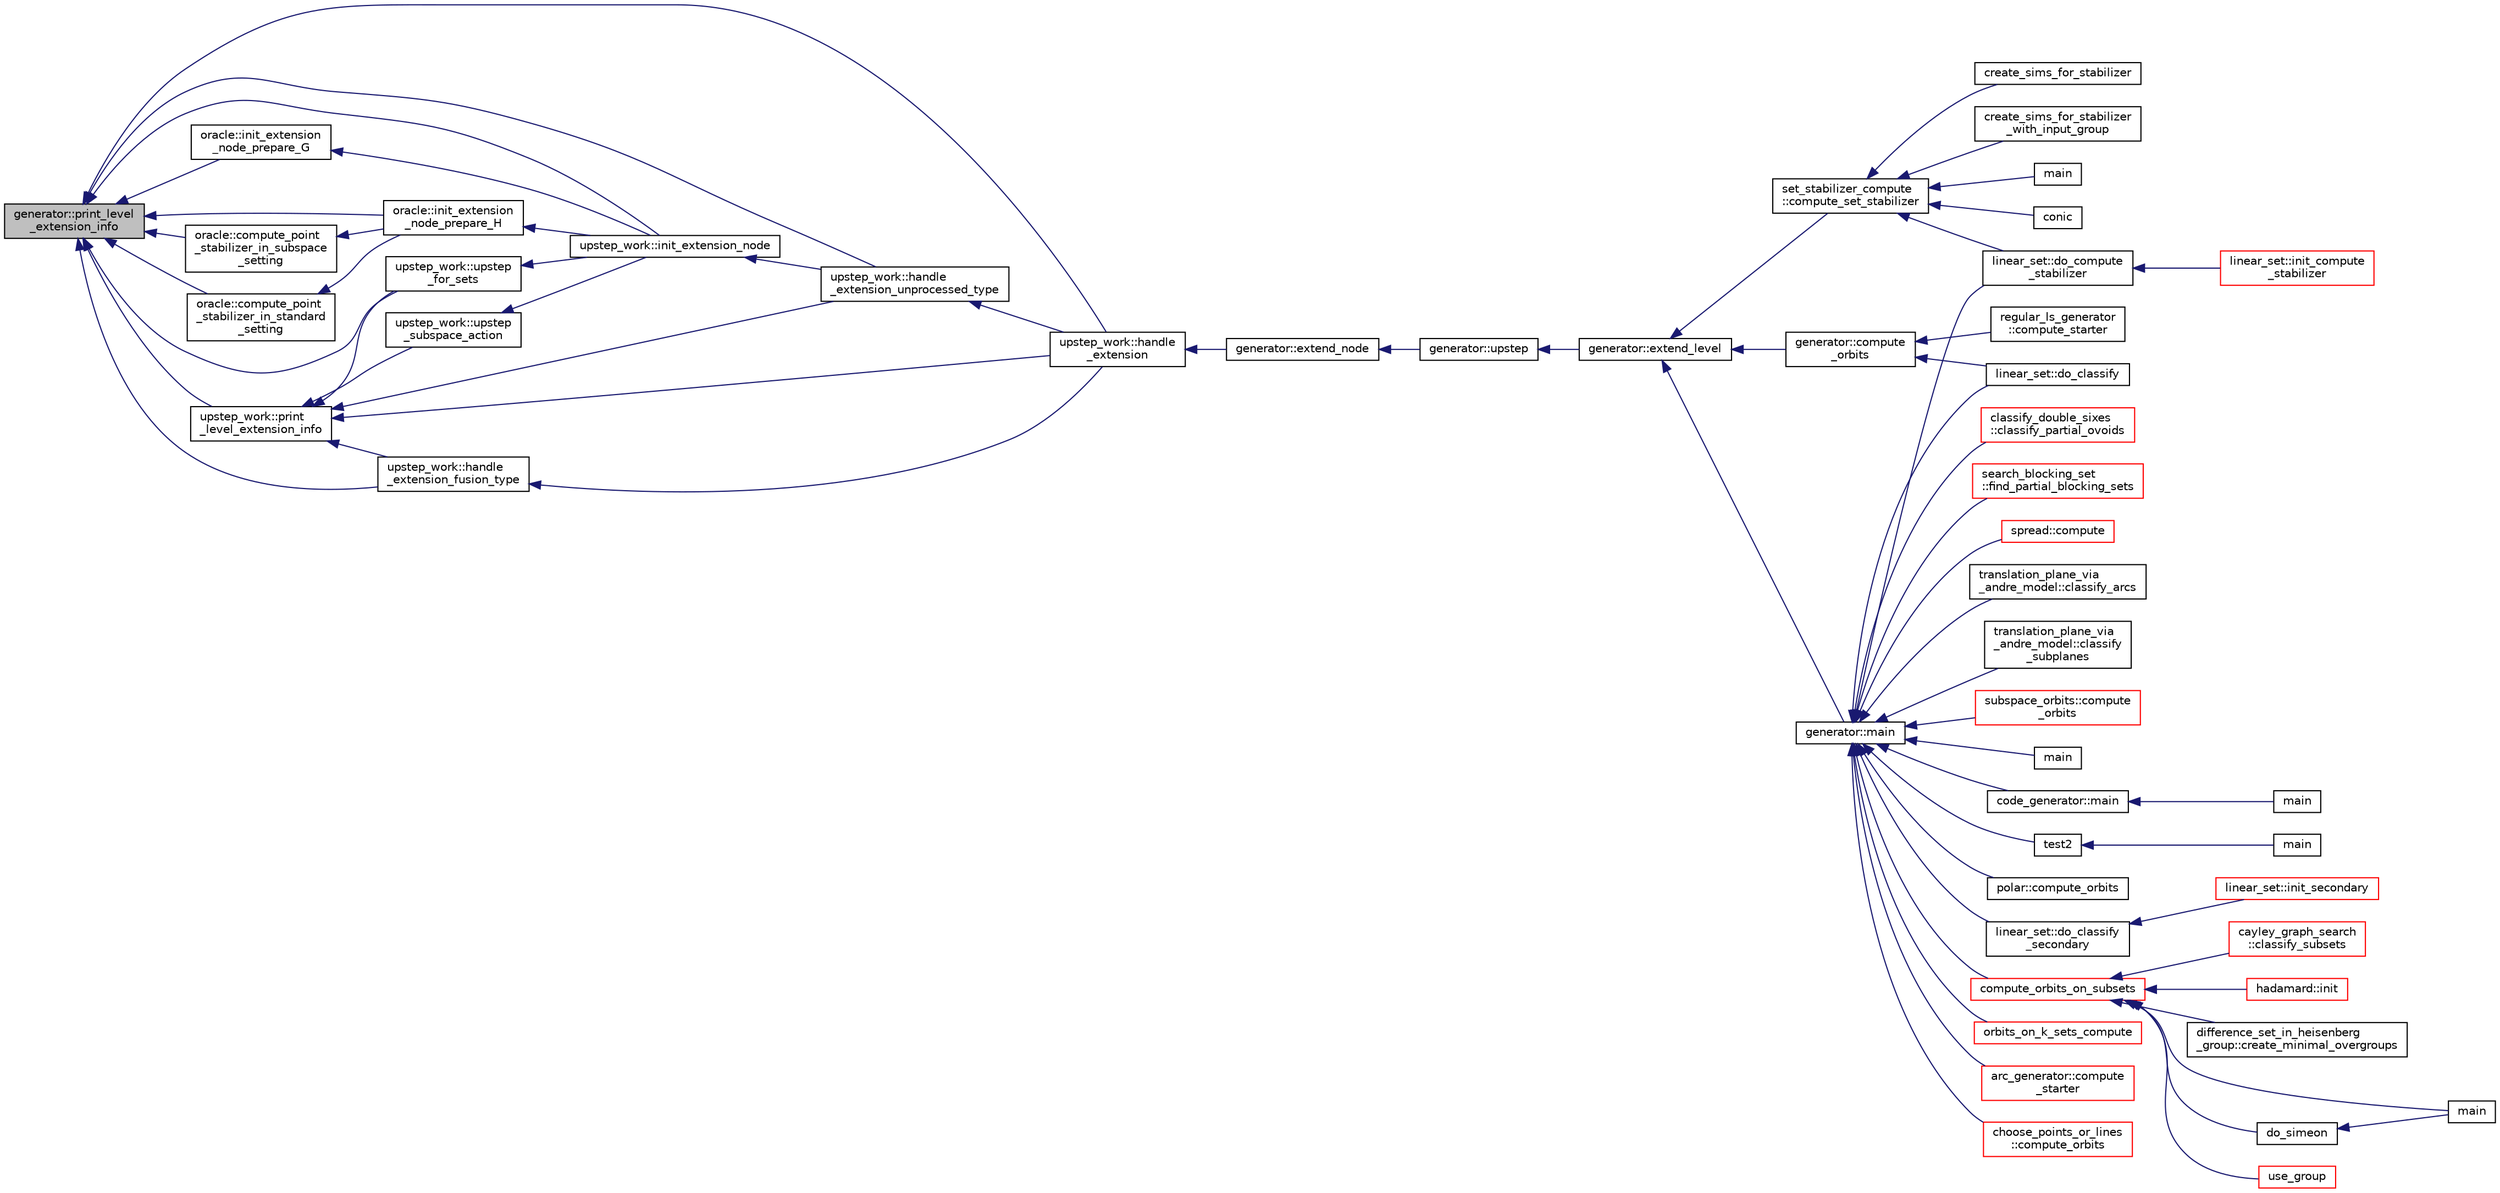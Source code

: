 digraph "generator::print_level_extension_info"
{
  edge [fontname="Helvetica",fontsize="10",labelfontname="Helvetica",labelfontsize="10"];
  node [fontname="Helvetica",fontsize="10",shape=record];
  rankdir="LR";
  Node18039 [label="generator::print_level\l_extension_info",height=0.2,width=0.4,color="black", fillcolor="grey75", style="filled", fontcolor="black"];
  Node18039 -> Node18040 [dir="back",color="midnightblue",fontsize="10",style="solid",fontname="Helvetica"];
  Node18040 [label="oracle::init_extension\l_node_prepare_G",height=0.2,width=0.4,color="black", fillcolor="white", style="filled",URL="$d7/da7/classoracle.html#afa9983d0c22028563d6a6b812c888b32"];
  Node18040 -> Node18041 [dir="back",color="midnightblue",fontsize="10",style="solid",fontname="Helvetica"];
  Node18041 [label="upstep_work::init_extension_node",height=0.2,width=0.4,color="black", fillcolor="white", style="filled",URL="$d2/dd6/classupstep__work.html#ad74931a4c6dc97102d405a755433297d"];
  Node18041 -> Node18042 [dir="back",color="midnightblue",fontsize="10",style="solid",fontname="Helvetica"];
  Node18042 [label="upstep_work::handle\l_extension_unprocessed_type",height=0.2,width=0.4,color="black", fillcolor="white", style="filled",URL="$d2/dd6/classupstep__work.html#a4687dfab87eb7d0646cb79008dd3d32d"];
  Node18042 -> Node18043 [dir="back",color="midnightblue",fontsize="10",style="solid",fontname="Helvetica"];
  Node18043 [label="upstep_work::handle\l_extension",height=0.2,width=0.4,color="black", fillcolor="white", style="filled",URL="$d2/dd6/classupstep__work.html#ad8ba22a74e9884f92e11340b24e6a6d6"];
  Node18043 -> Node18044 [dir="back",color="midnightblue",fontsize="10",style="solid",fontname="Helvetica"];
  Node18044 [label="generator::extend_node",height=0.2,width=0.4,color="black", fillcolor="white", style="filled",URL="$d7/d73/classgenerator.html#ac71fa071cf218f54cdd9306a541744ae"];
  Node18044 -> Node18045 [dir="back",color="midnightblue",fontsize="10",style="solid",fontname="Helvetica"];
  Node18045 [label="generator::upstep",height=0.2,width=0.4,color="black", fillcolor="white", style="filled",URL="$d7/d73/classgenerator.html#ae0f2cebdabc821837f633656d7b0fdfe"];
  Node18045 -> Node18046 [dir="back",color="midnightblue",fontsize="10",style="solid",fontname="Helvetica"];
  Node18046 [label="generator::extend_level",height=0.2,width=0.4,color="black", fillcolor="white", style="filled",URL="$d7/d73/classgenerator.html#a91b84d80ccec0cd2136bc221c30e0f8e"];
  Node18046 -> Node18047 [dir="back",color="midnightblue",fontsize="10",style="solid",fontname="Helvetica"];
  Node18047 [label="set_stabilizer_compute\l::compute_set_stabilizer",height=0.2,width=0.4,color="black", fillcolor="white", style="filled",URL="$d8/dc6/classset__stabilizer__compute.html#ad4f92074322e98c7cd0ed5d4f8486b76"];
  Node18047 -> Node18048 [dir="back",color="midnightblue",fontsize="10",style="solid",fontname="Helvetica"];
  Node18048 [label="main",height=0.2,width=0.4,color="black", fillcolor="white", style="filled",URL="$db/d67/test__hyperoval_8_c.html#a3c04138a5bfe5d72780bb7e82a18e627"];
  Node18047 -> Node18049 [dir="back",color="midnightblue",fontsize="10",style="solid",fontname="Helvetica"];
  Node18049 [label="conic",height=0.2,width=0.4,color="black", fillcolor="white", style="filled",URL="$d4/de8/conic_8_c.html#a96def9474b981a9d5831a9b48d85d652"];
  Node18047 -> Node18050 [dir="back",color="midnightblue",fontsize="10",style="solid",fontname="Helvetica"];
  Node18050 [label="linear_set::do_compute\l_stabilizer",height=0.2,width=0.4,color="black", fillcolor="white", style="filled",URL="$dd/d86/classlinear__set.html#ae8f58ded28fb5370f4459cca42b7463b"];
  Node18050 -> Node18051 [dir="back",color="midnightblue",fontsize="10",style="solid",fontname="Helvetica"];
  Node18051 [label="linear_set::init_compute\l_stabilizer",height=0.2,width=0.4,color="red", fillcolor="white", style="filled",URL="$dd/d86/classlinear__set.html#a0cc3eaec1896fdc977b62e94623b055b"];
  Node18047 -> Node18053 [dir="back",color="midnightblue",fontsize="10",style="solid",fontname="Helvetica"];
  Node18053 [label="create_sims_for_stabilizer",height=0.2,width=0.4,color="black", fillcolor="white", style="filled",URL="$d0/d76/tl__algebra__and__number__theory_8h.html#af2c67d225072549409be710ac3cd30f8"];
  Node18047 -> Node18054 [dir="back",color="midnightblue",fontsize="10",style="solid",fontname="Helvetica"];
  Node18054 [label="create_sims_for_stabilizer\l_with_input_group",height=0.2,width=0.4,color="black", fillcolor="white", style="filled",URL="$d0/d76/tl__algebra__and__number__theory_8h.html#af5482567a8d6ba5c2fe593bf6f7f9a0f"];
  Node18046 -> Node18055 [dir="back",color="midnightblue",fontsize="10",style="solid",fontname="Helvetica"];
  Node18055 [label="generator::compute\l_orbits",height=0.2,width=0.4,color="black", fillcolor="white", style="filled",URL="$d7/d73/classgenerator.html#a23989bc20ecaaed39c4119c758367f40"];
  Node18055 -> Node18056 [dir="back",color="midnightblue",fontsize="10",style="solid",fontname="Helvetica"];
  Node18056 [label="regular_ls_generator\l::compute_starter",height=0.2,width=0.4,color="black", fillcolor="white", style="filled",URL="$d2/dd8/classregular__ls__generator.html#aa38907741058694a73194b02ceb4a53d"];
  Node18055 -> Node18057 [dir="back",color="midnightblue",fontsize="10",style="solid",fontname="Helvetica"];
  Node18057 [label="linear_set::do_classify",height=0.2,width=0.4,color="black", fillcolor="white", style="filled",URL="$dd/d86/classlinear__set.html#a3eb2dbce7fa8b71901dfc12f288ddd0c"];
  Node18046 -> Node18058 [dir="back",color="midnightblue",fontsize="10",style="solid",fontname="Helvetica"];
  Node18058 [label="generator::main",height=0.2,width=0.4,color="black", fillcolor="white", style="filled",URL="$d7/d73/classgenerator.html#a01abff8e9f231bf0d82e2e8e0061f242"];
  Node18058 -> Node18059 [dir="back",color="midnightblue",fontsize="10",style="solid",fontname="Helvetica"];
  Node18059 [label="main",height=0.2,width=0.4,color="black", fillcolor="white", style="filled",URL="$d2/d11/codes_8h.html#a217dbf8b442f20279ea00b898af96f52"];
  Node18058 -> Node18060 [dir="back",color="midnightblue",fontsize="10",style="solid",fontname="Helvetica"];
  Node18060 [label="code_generator::main",height=0.2,width=0.4,color="black", fillcolor="white", style="filled",URL="$db/d37/classcode__generator.html#ab3cf3a306e4032c2b471ac95321c599f"];
  Node18060 -> Node18061 [dir="back",color="midnightblue",fontsize="10",style="solid",fontname="Helvetica"];
  Node18061 [label="main",height=0.2,width=0.4,color="black", fillcolor="white", style="filled",URL="$d4/d4f/codes_8_c.html#a217dbf8b442f20279ea00b898af96f52"];
  Node18058 -> Node18062 [dir="back",color="midnightblue",fontsize="10",style="solid",fontname="Helvetica"];
  Node18062 [label="test2",height=0.2,width=0.4,color="black", fillcolor="white", style="filled",URL="$d9/db0/factor__space_8_c.html#a39d73a812e5fd8f1bc111e948368cb10"];
  Node18062 -> Node18063 [dir="back",color="midnightblue",fontsize="10",style="solid",fontname="Helvetica"];
  Node18063 [label="main",height=0.2,width=0.4,color="black", fillcolor="white", style="filled",URL="$d9/db0/factor__space_8_c.html#a3c04138a5bfe5d72780bb7e82a18e627"];
  Node18058 -> Node18064 [dir="back",color="midnightblue",fontsize="10",style="solid",fontname="Helvetica"];
  Node18064 [label="polar::compute_orbits",height=0.2,width=0.4,color="black", fillcolor="white", style="filled",URL="$da/d1c/classpolar.html#ac4c3c4f95d14c74ff4a3ec3f3479a1da"];
  Node18058 -> Node18057 [dir="back",color="midnightblue",fontsize="10",style="solid",fontname="Helvetica"];
  Node18058 -> Node18065 [dir="back",color="midnightblue",fontsize="10",style="solid",fontname="Helvetica"];
  Node18065 [label="linear_set::do_classify\l_secondary",height=0.2,width=0.4,color="black", fillcolor="white", style="filled",URL="$dd/d86/classlinear__set.html#a47eb7f9995f3343abd3bdfbf9a9a9162"];
  Node18065 -> Node18066 [dir="back",color="midnightblue",fontsize="10",style="solid",fontname="Helvetica"];
  Node18066 [label="linear_set::init_secondary",height=0.2,width=0.4,color="red", fillcolor="white", style="filled",URL="$dd/d86/classlinear__set.html#a7bf8cd7805559b5762921687a7c1ed97"];
  Node18058 -> Node18050 [dir="back",color="midnightblue",fontsize="10",style="solid",fontname="Helvetica"];
  Node18058 -> Node18068 [dir="back",color="midnightblue",fontsize="10",style="solid",fontname="Helvetica"];
  Node18068 [label="compute_orbits_on_subsets",height=0.2,width=0.4,color="red", fillcolor="white", style="filled",URL="$d3/d35/snakes__and__ladders__global_8_c.html#af33697aede0480110b1227f727252637"];
  Node18068 -> Node18069 [dir="back",color="midnightblue",fontsize="10",style="solid",fontname="Helvetica"];
  Node18069 [label="cayley_graph_search\l::classify_subsets",height=0.2,width=0.4,color="red", fillcolor="white", style="filled",URL="$de/dae/classcayley__graph__search.html#a4cf8a90752e018a281481ac80ad52c4b"];
  Node18068 -> Node18072 [dir="back",color="midnightblue",fontsize="10",style="solid",fontname="Helvetica"];
  Node18072 [label="hadamard::init",height=0.2,width=0.4,color="red", fillcolor="white", style="filled",URL="$d7/dbb/classhadamard.html#a16af359850b8bdd0d2a73e260d496c33"];
  Node18068 -> Node18074 [dir="back",color="midnightblue",fontsize="10",style="solid",fontname="Helvetica"];
  Node18074 [label="difference_set_in_heisenberg\l_group::create_minimal_overgroups",height=0.2,width=0.4,color="black", fillcolor="white", style="filled",URL="$de/d8a/classdifference__set__in__heisenberg__group.html#a9bde5ad5da3ebaebf98fbfd3e8110b79"];
  Node18068 -> Node18075 [dir="back",color="midnightblue",fontsize="10",style="solid",fontname="Helvetica"];
  Node18075 [label="main",height=0.2,width=0.4,color="black", fillcolor="white", style="filled",URL="$d5/d13/simeon_8_c.html#ae66f6b31b5ad750f1fe042a706a4e3d4"];
  Node18068 -> Node18076 [dir="back",color="midnightblue",fontsize="10",style="solid",fontname="Helvetica"];
  Node18076 [label="do_simeon",height=0.2,width=0.4,color="black", fillcolor="white", style="filled",URL="$d5/d13/simeon_8_c.html#a36cf3f9cb484fa44da7a7dfcbe9385d0"];
  Node18076 -> Node18075 [dir="back",color="midnightblue",fontsize="10",style="solid",fontname="Helvetica"];
  Node18068 -> Node18077 [dir="back",color="midnightblue",fontsize="10",style="solid",fontname="Helvetica"];
  Node18077 [label="use_group",height=0.2,width=0.4,color="red", fillcolor="white", style="filled",URL="$d9/d9f/all__cliques_8_c.html#aba62531e97173264c39afe2c7857af31"];
  Node18058 -> Node18086 [dir="back",color="midnightblue",fontsize="10",style="solid",fontname="Helvetica"];
  Node18086 [label="orbits_on_k_sets_compute",height=0.2,width=0.4,color="red", fillcolor="white", style="filled",URL="$d3/d35/snakes__and__ladders__global_8_c.html#a96743526b15703539d544499276aaa71"];
  Node18058 -> Node18097 [dir="back",color="midnightblue",fontsize="10",style="solid",fontname="Helvetica"];
  Node18097 [label="arc_generator::compute\l_starter",height=0.2,width=0.4,color="red", fillcolor="white", style="filled",URL="$d4/d21/classarc__generator.html#aad1dcec3a1c302e743d574bd1ac857d9"];
  Node18058 -> Node18102 [dir="back",color="midnightblue",fontsize="10",style="solid",fontname="Helvetica"];
  Node18102 [label="choose_points_or_lines\l::compute_orbits",height=0.2,width=0.4,color="red", fillcolor="white", style="filled",URL="$d6/d75/classchoose__points__or__lines.html#adc353e2d41dc8a39563322c8cdd85f61"];
  Node18058 -> Node18104 [dir="back",color="midnightblue",fontsize="10",style="solid",fontname="Helvetica"];
  Node18104 [label="classify_double_sixes\l::classify_partial_ovoids",height=0.2,width=0.4,color="red", fillcolor="white", style="filled",URL="$dd/d23/classclassify__double__sixes.html#a2253fca143a0e8a3e39655eb05668ae9"];
  Node18058 -> Node18106 [dir="back",color="midnightblue",fontsize="10",style="solid",fontname="Helvetica"];
  Node18106 [label="search_blocking_set\l::find_partial_blocking_sets",height=0.2,width=0.4,color="red", fillcolor="white", style="filled",URL="$dc/d36/classsearch__blocking__set.html#ad3fdb3d356db75a02c406bc9d4e9e9b6"];
  Node18058 -> Node18108 [dir="back",color="midnightblue",fontsize="10",style="solid",fontname="Helvetica"];
  Node18108 [label="spread::compute",height=0.2,width=0.4,color="red", fillcolor="white", style="filled",URL="$da/dc1/classspread.html#a9674466d3e03b8dad79882299c638a21"];
  Node18058 -> Node18110 [dir="back",color="midnightblue",fontsize="10",style="solid",fontname="Helvetica"];
  Node18110 [label="translation_plane_via\l_andre_model::classify_arcs",height=0.2,width=0.4,color="black", fillcolor="white", style="filled",URL="$d1/dcc/classtranslation__plane__via__andre__model.html#ac8f002e812a8b152d41e806688601c5e"];
  Node18058 -> Node18111 [dir="back",color="midnightblue",fontsize="10",style="solid",fontname="Helvetica"];
  Node18111 [label="translation_plane_via\l_andre_model::classify\l_subplanes",height=0.2,width=0.4,color="black", fillcolor="white", style="filled",URL="$d1/dcc/classtranslation__plane__via__andre__model.html#a794fefa95f0a7f7b887133375988ee55"];
  Node18058 -> Node18112 [dir="back",color="midnightblue",fontsize="10",style="solid",fontname="Helvetica"];
  Node18112 [label="subspace_orbits::compute\l_orbits",height=0.2,width=0.4,color="red", fillcolor="white", style="filled",URL="$d2/d9f/classsubspace__orbits.html#a2778f8d49cde1675de1ef6acfe180b63"];
  Node18039 -> Node18114 [dir="back",color="midnightblue",fontsize="10",style="solid",fontname="Helvetica"];
  Node18114 [label="oracle::init_extension\l_node_prepare_H",height=0.2,width=0.4,color="black", fillcolor="white", style="filled",URL="$d7/da7/classoracle.html#a6a121e9674bbd011685430a95dbc1b77"];
  Node18114 -> Node18041 [dir="back",color="midnightblue",fontsize="10",style="solid",fontname="Helvetica"];
  Node18039 -> Node18115 [dir="back",color="midnightblue",fontsize="10",style="solid",fontname="Helvetica"];
  Node18115 [label="oracle::compute_point\l_stabilizer_in_subspace\l_setting",height=0.2,width=0.4,color="black", fillcolor="white", style="filled",URL="$d7/da7/classoracle.html#ac88b56b30c84a4b5cd9b75869d468025"];
  Node18115 -> Node18114 [dir="back",color="midnightblue",fontsize="10",style="solid",fontname="Helvetica"];
  Node18039 -> Node18116 [dir="back",color="midnightblue",fontsize="10",style="solid",fontname="Helvetica"];
  Node18116 [label="oracle::compute_point\l_stabilizer_in_standard\l_setting",height=0.2,width=0.4,color="black", fillcolor="white", style="filled",URL="$d7/da7/classoracle.html#afa7b2b71cd2ccbb807a740d6e1085982"];
  Node18116 -> Node18114 [dir="back",color="midnightblue",fontsize="10",style="solid",fontname="Helvetica"];
  Node18039 -> Node18043 [dir="back",color="midnightblue",fontsize="10",style="solid",fontname="Helvetica"];
  Node18039 -> Node18117 [dir="back",color="midnightblue",fontsize="10",style="solid",fontname="Helvetica"];
  Node18117 [label="upstep_work::handle\l_extension_fusion_type",height=0.2,width=0.4,color="black", fillcolor="white", style="filled",URL="$d2/dd6/classupstep__work.html#a36d44fd802b8b56c9ae1d64485e5f396"];
  Node18117 -> Node18043 [dir="back",color="midnightblue",fontsize="10",style="solid",fontname="Helvetica"];
  Node18039 -> Node18042 [dir="back",color="midnightblue",fontsize="10",style="solid",fontname="Helvetica"];
  Node18039 -> Node18041 [dir="back",color="midnightblue",fontsize="10",style="solid",fontname="Helvetica"];
  Node18039 -> Node18118 [dir="back",color="midnightblue",fontsize="10",style="solid",fontname="Helvetica"];
  Node18118 [label="upstep_work::upstep\l_for_sets",height=0.2,width=0.4,color="black", fillcolor="white", style="filled",URL="$d2/dd6/classupstep__work.html#acbfe3d5e23c38c3dc8f5908e0bc5bf1b"];
  Node18118 -> Node18041 [dir="back",color="midnightblue",fontsize="10",style="solid",fontname="Helvetica"];
  Node18039 -> Node18119 [dir="back",color="midnightblue",fontsize="10",style="solid",fontname="Helvetica"];
  Node18119 [label="upstep_work::print\l_level_extension_info",height=0.2,width=0.4,color="black", fillcolor="white", style="filled",URL="$d2/dd6/classupstep__work.html#a367fb897ab6fe9cd94c511a1931d4dc7"];
  Node18119 -> Node18043 [dir="back",color="midnightblue",fontsize="10",style="solid",fontname="Helvetica"];
  Node18119 -> Node18117 [dir="back",color="midnightblue",fontsize="10",style="solid",fontname="Helvetica"];
  Node18119 -> Node18042 [dir="back",color="midnightblue",fontsize="10",style="solid",fontname="Helvetica"];
  Node18119 -> Node18118 [dir="back",color="midnightblue",fontsize="10",style="solid",fontname="Helvetica"];
  Node18119 -> Node18120 [dir="back",color="midnightblue",fontsize="10",style="solid",fontname="Helvetica"];
  Node18120 [label="upstep_work::upstep\l_subspace_action",height=0.2,width=0.4,color="black", fillcolor="white", style="filled",URL="$d2/dd6/classupstep__work.html#afd45c862c93f460a2e523f074d024529"];
  Node18120 -> Node18041 [dir="back",color="midnightblue",fontsize="10",style="solid",fontname="Helvetica"];
}
